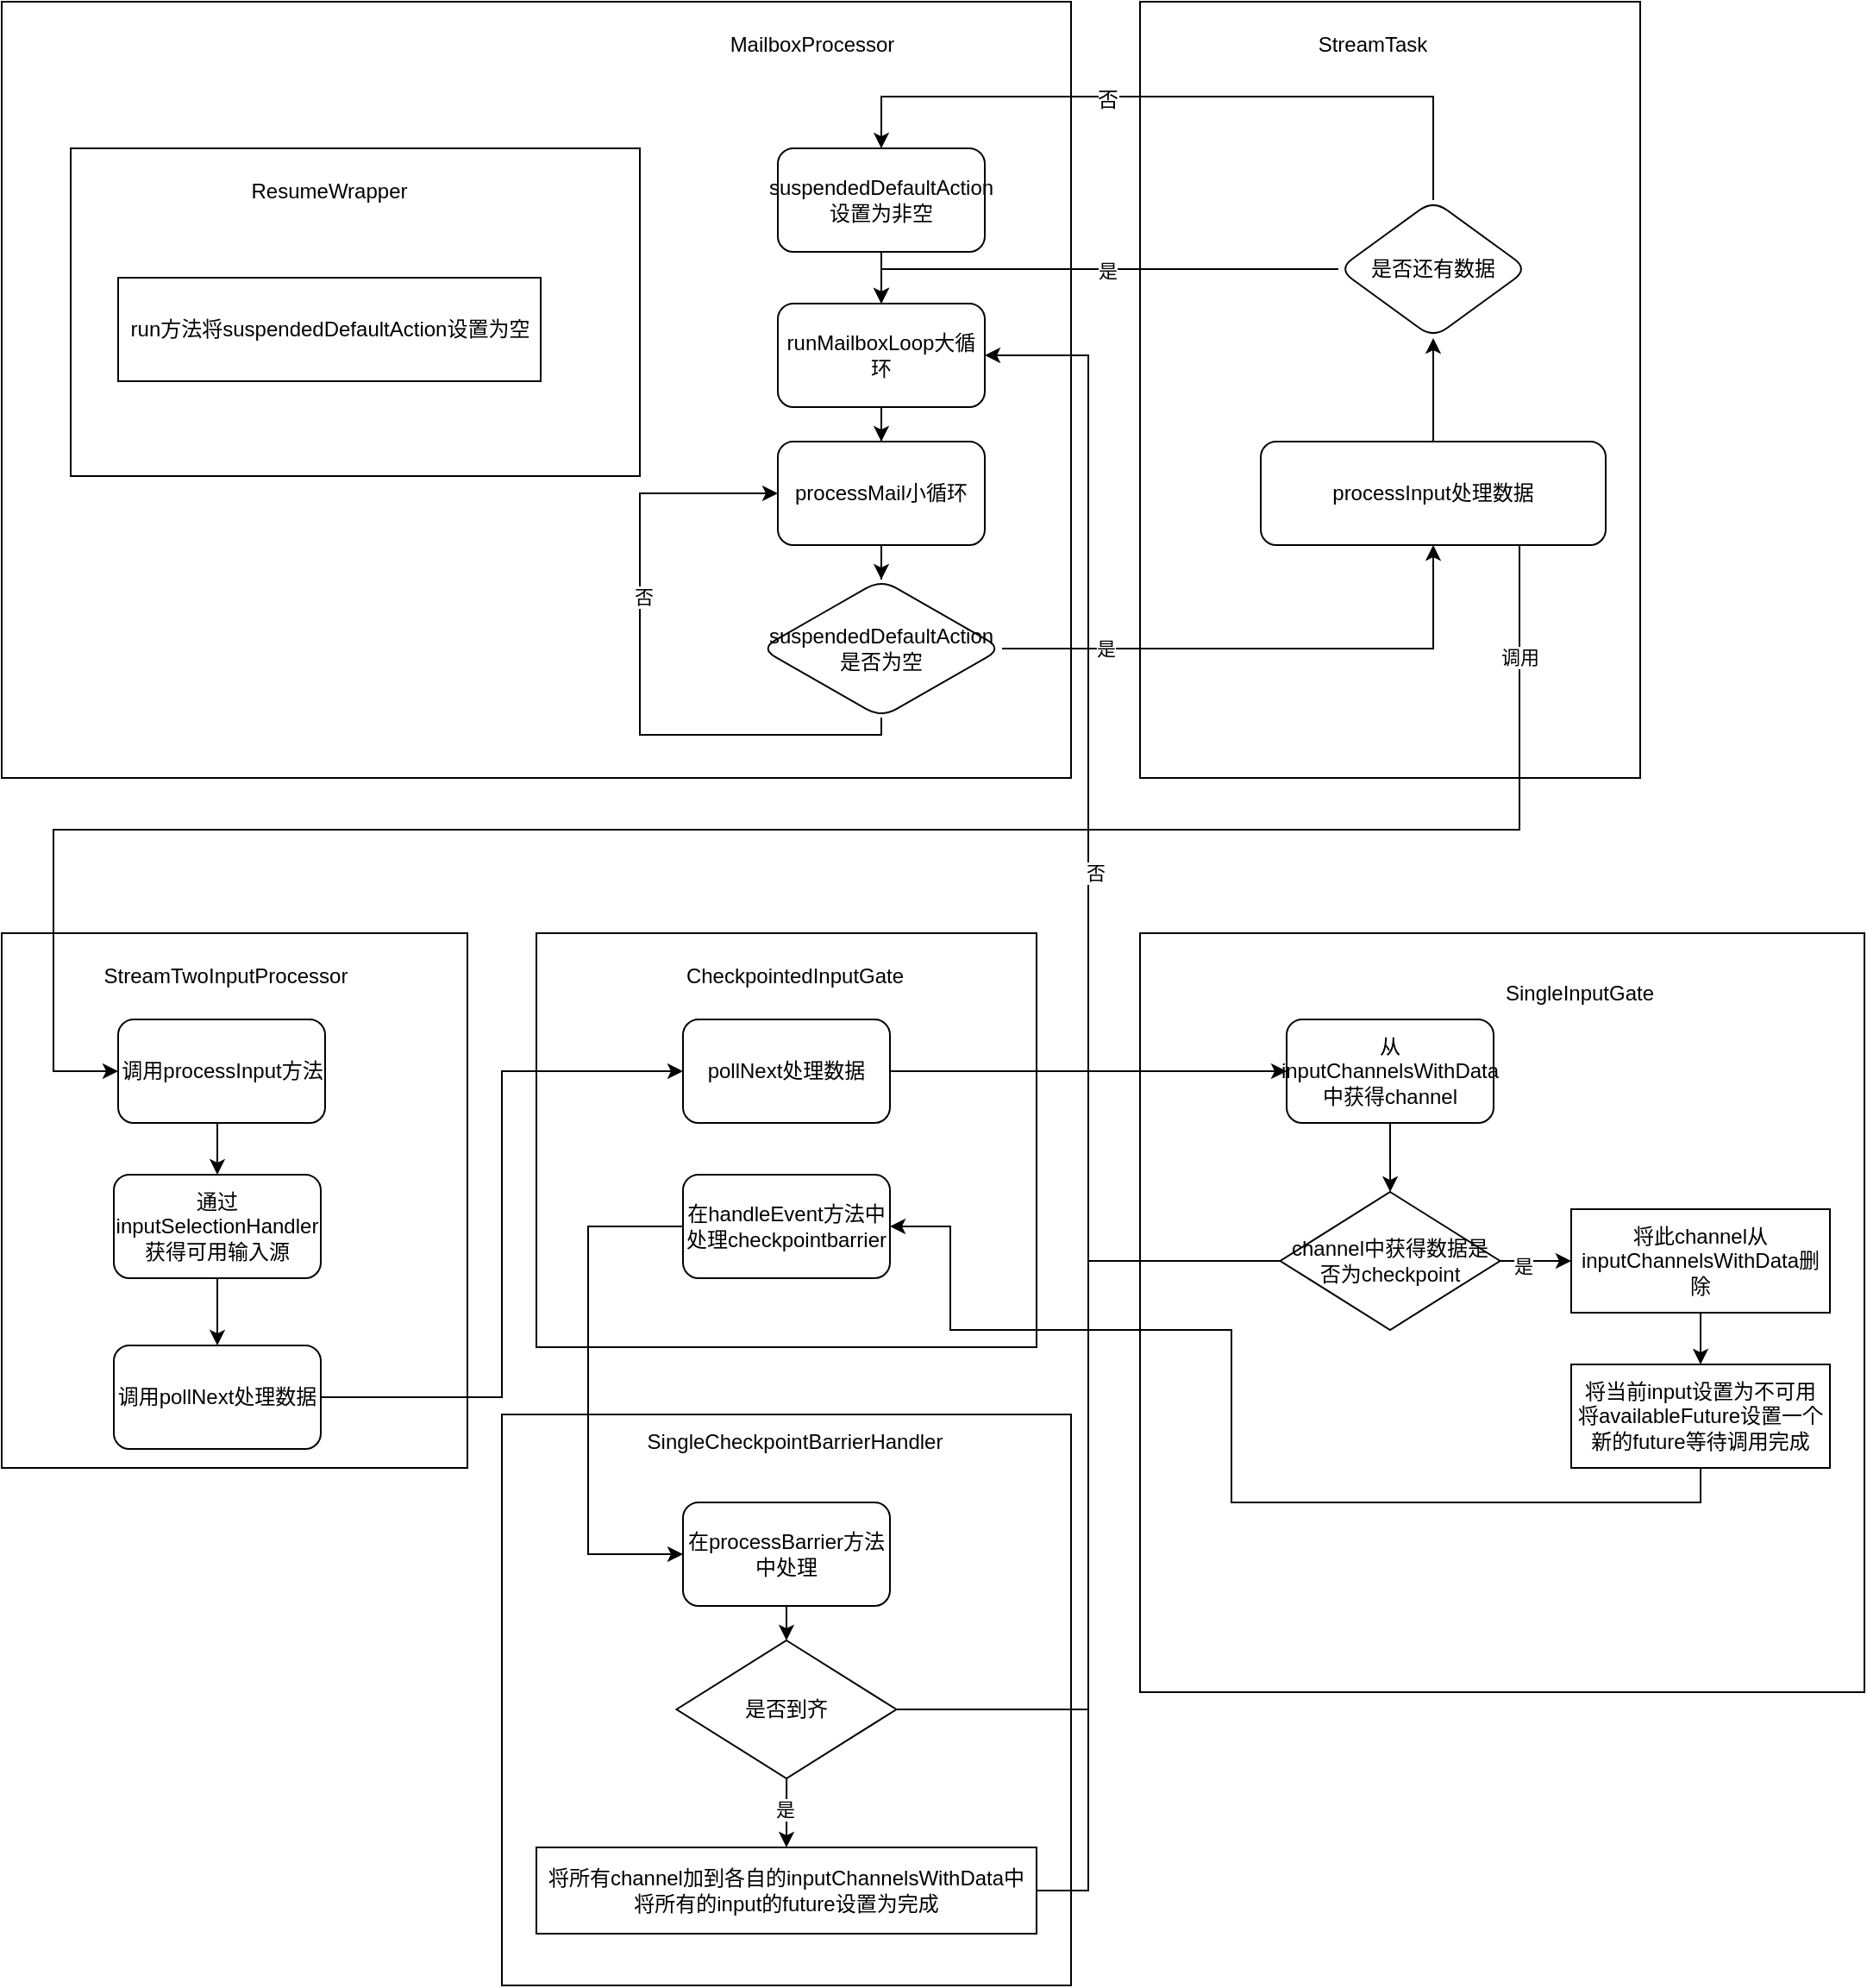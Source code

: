 <mxfile version="21.6.8" type="github">
  <diagram name="第 1 页" id="vXs4aYnu55Jb8QoqiG_9">
    <mxGraphModel dx="3267" dy="1315" grid="1" gridSize="10" guides="1" tooltips="1" connect="1" arrows="1" fold="1" page="1" pageScale="1" pageWidth="827" pageHeight="1169" math="0" shadow="0">
      <root>
        <mxCell id="0" />
        <mxCell id="1" parent="0" />
        <mxCell id="Q5ZOrAl08XUM3y3jwKEK-59" value="" style="rounded=0;whiteSpace=wrap;html=1;" parent="1" vertex="1">
          <mxGeometry x="50" y="929" width="330" height="331" as="geometry" />
        </mxCell>
        <mxCell id="D72yHyc-nXB8rAY_AbcA-20" style="edgeStyle=orthogonalEdgeStyle;rounded=0;orthogonalLoop=1;jettySize=auto;html=1;exitX=1;exitY=0.5;exitDx=0;exitDy=0;entryX=1;entryY=0.5;entryDx=0;entryDy=0;" edge="1" parent="1" source="Q5ZOrAl08XUM3y3jwKEK-71" target="X_uf3_bANwVZ6O4T1dIx-1">
          <mxGeometry relative="1" as="geometry">
            <Array as="points">
              <mxPoint x="390" y="1205" />
              <mxPoint x="390" y="315" />
            </Array>
          </mxGeometry>
        </mxCell>
        <mxCell id="D72yHyc-nXB8rAY_AbcA-13" style="edgeStyle=orthogonalEdgeStyle;rounded=0;orthogonalLoop=1;jettySize=auto;html=1;exitX=1;exitY=0.5;exitDx=0;exitDy=0;entryX=1;entryY=0.5;entryDx=0;entryDy=0;" edge="1" parent="1" source="Q5ZOrAl08XUM3y3jwKEK-64" target="X_uf3_bANwVZ6O4T1dIx-1">
          <mxGeometry relative="1" as="geometry">
            <mxPoint x="390" y="840" as="targetPoint" />
            <Array as="points">
              <mxPoint x="390" y="1100" />
              <mxPoint x="390" y="315" />
            </Array>
          </mxGeometry>
        </mxCell>
        <mxCell id="Q5ZOrAl08XUM3y3jwKEK-26" value="" style="rounded=0;whiteSpace=wrap;html=1;" parent="1" vertex="1">
          <mxGeometry x="-240" y="650" width="270" height="310" as="geometry" />
        </mxCell>
        <mxCell id="Q5ZOrAl08XUM3y3jwKEK-19" value="" style="rounded=0;whiteSpace=wrap;html=1;" parent="1" vertex="1">
          <mxGeometry x="-240" y="110" width="620" height="450" as="geometry" />
        </mxCell>
        <mxCell id="Q5ZOrAl08XUM3y3jwKEK-75" value="" style="rounded=0;whiteSpace=wrap;html=1;" parent="1" vertex="1">
          <mxGeometry x="-200" y="195" width="330" height="190" as="geometry" />
        </mxCell>
        <mxCell id="Q5ZOrAl08XUM3y3jwKEK-48" value="" style="rounded=0;whiteSpace=wrap;html=1;" parent="1" vertex="1">
          <mxGeometry x="70" y="650" width="290" height="240" as="geometry" />
        </mxCell>
        <mxCell id="Q5ZOrAl08XUM3y3jwKEK-21" value="" style="rounded=0;whiteSpace=wrap;html=1;" parent="1" vertex="1">
          <mxGeometry x="420" y="110" width="290" height="450" as="geometry" />
        </mxCell>
        <mxCell id="Q5ZOrAl08XUM3y3jwKEK-18" value="" style="edgeStyle=orthogonalEdgeStyle;rounded=0;orthogonalLoop=1;jettySize=auto;html=1;" parent="1" source="X_uf3_bANwVZ6O4T1dIx-1" target="Q5ZOrAl08XUM3y3jwKEK-1" edge="1">
          <mxGeometry relative="1" as="geometry" />
        </mxCell>
        <mxCell id="X_uf3_bANwVZ6O4T1dIx-1" value="runMailboxLoop大循环" style="rounded=1;whiteSpace=wrap;html=1;" parent="1" vertex="1">
          <mxGeometry x="210" y="285" width="120" height="60" as="geometry" />
        </mxCell>
        <mxCell id="Q5ZOrAl08XUM3y3jwKEK-4" value="" style="edgeStyle=orthogonalEdgeStyle;rounded=0;orthogonalLoop=1;jettySize=auto;html=1;" parent="1" source="Q5ZOrAl08XUM3y3jwKEK-1" target="Q5ZOrAl08XUM3y3jwKEK-3" edge="1">
          <mxGeometry relative="1" as="geometry" />
        </mxCell>
        <mxCell id="Q5ZOrAl08XUM3y3jwKEK-1" value="processMail小循环" style="rounded=1;whiteSpace=wrap;html=1;" parent="1" vertex="1">
          <mxGeometry x="210" y="365" width="120" height="60" as="geometry" />
        </mxCell>
        <mxCell id="Q5ZOrAl08XUM3y3jwKEK-10" value="" style="edgeStyle=orthogonalEdgeStyle;rounded=0;orthogonalLoop=1;jettySize=auto;html=1;" parent="1" source="Q5ZOrAl08XUM3y3jwKEK-2" target="Q5ZOrAl08XUM3y3jwKEK-9" edge="1">
          <mxGeometry relative="1" as="geometry" />
        </mxCell>
        <mxCell id="D72yHyc-nXB8rAY_AbcA-5" style="edgeStyle=orthogonalEdgeStyle;rounded=0;orthogonalLoop=1;jettySize=auto;html=1;exitX=0.75;exitY=1;exitDx=0;exitDy=0;" edge="1" parent="1" source="Q5ZOrAl08XUM3y3jwKEK-2" target="D72yHyc-nXB8rAY_AbcA-3">
          <mxGeometry relative="1" as="geometry">
            <Array as="points">
              <mxPoint x="640" y="590" />
              <mxPoint x="-210" y="590" />
              <mxPoint x="-210" y="730" />
            </Array>
          </mxGeometry>
        </mxCell>
        <mxCell id="D72yHyc-nXB8rAY_AbcA-7" value="调用" style="edgeLabel;html=1;align=center;verticalAlign=middle;resizable=0;points=[];" vertex="1" connectable="0" parent="D72yHyc-nXB8rAY_AbcA-5">
          <mxGeometry x="-0.191" y="1" relative="1" as="geometry">
            <mxPoint x="317" y="-101" as="offset" />
          </mxGeometry>
        </mxCell>
        <UserObject label="processInput处理数据" id="Q5ZOrAl08XUM3y3jwKEK-2">
          <mxCell style="rounded=1;whiteSpace=wrap;html=1;" parent="1" vertex="1">
            <mxGeometry x="490" y="365" width="200" height="60" as="geometry" />
          </mxCell>
        </UserObject>
        <mxCell id="Q5ZOrAl08XUM3y3jwKEK-5" style="edgeStyle=orthogonalEdgeStyle;rounded=0;orthogonalLoop=1;jettySize=auto;html=1;entryX=0.5;entryY=1;entryDx=0;entryDy=0;" parent="1" source="Q5ZOrAl08XUM3y3jwKEK-3" target="Q5ZOrAl08XUM3y3jwKEK-2" edge="1">
          <mxGeometry relative="1" as="geometry" />
        </mxCell>
        <mxCell id="Q5ZOrAl08XUM3y3jwKEK-6" value="是" style="edgeLabel;html=1;align=center;verticalAlign=middle;resizable=0;points=[];" parent="Q5ZOrAl08XUM3y3jwKEK-5" vertex="1" connectable="0">
          <mxGeometry x="-0.254" y="-3" relative="1" as="geometry">
            <mxPoint x="-56" y="-3" as="offset" />
          </mxGeometry>
        </mxCell>
        <mxCell id="Q5ZOrAl08XUM3y3jwKEK-7" style="edgeStyle=orthogonalEdgeStyle;rounded=0;orthogonalLoop=1;jettySize=auto;html=1;exitX=0.5;exitY=1;exitDx=0;exitDy=0;entryX=0;entryY=0.5;entryDx=0;entryDy=0;" parent="1" source="Q5ZOrAl08XUM3y3jwKEK-3" target="Q5ZOrAl08XUM3y3jwKEK-1" edge="1">
          <mxGeometry relative="1" as="geometry">
            <Array as="points">
              <mxPoint x="270" y="535" />
              <mxPoint x="130" y="535" />
              <mxPoint x="130" y="395" />
            </Array>
          </mxGeometry>
        </mxCell>
        <mxCell id="Q5ZOrAl08XUM3y3jwKEK-8" value="否" style="edgeLabel;html=1;align=center;verticalAlign=middle;resizable=0;points=[];" parent="Q5ZOrAl08XUM3y3jwKEK-7" vertex="1" connectable="0">
          <mxGeometry x="0.246" y="-2" relative="1" as="geometry">
            <mxPoint as="offset" />
          </mxGeometry>
        </mxCell>
        <mxCell id="Q5ZOrAl08XUM3y3jwKEK-3" value="suspendedDefaultAction是否为空" style="rhombus;whiteSpace=wrap;html=1;rounded=1;" parent="1" vertex="1">
          <mxGeometry x="200" y="445" width="140" height="80" as="geometry" />
        </mxCell>
        <mxCell id="Q5ZOrAl08XUM3y3jwKEK-12" value="" style="edgeStyle=orthogonalEdgeStyle;rounded=0;orthogonalLoop=1;jettySize=auto;html=1;entryX=0.5;entryY=0;entryDx=0;entryDy=0;" parent="1" source="Q5ZOrAl08XUM3y3jwKEK-9" target="X_uf3_bANwVZ6O4T1dIx-1" edge="1">
          <mxGeometry relative="1" as="geometry">
            <mxPoint x="590" y="155" as="targetPoint" />
          </mxGeometry>
        </mxCell>
        <mxCell id="Q5ZOrAl08XUM3y3jwKEK-13" value="是" style="edgeLabel;html=1;align=center;verticalAlign=middle;resizable=0;points=[];" parent="Q5ZOrAl08XUM3y3jwKEK-12" vertex="1" connectable="0">
          <mxGeometry x="-0.057" y="1" relative="1" as="geometry">
            <mxPoint as="offset" />
          </mxGeometry>
        </mxCell>
        <mxCell id="Q5ZOrAl08XUM3y3jwKEK-15" value="" style="edgeStyle=orthogonalEdgeStyle;rounded=0;orthogonalLoop=1;jettySize=auto;html=1;" parent="1" source="Q5ZOrAl08XUM3y3jwKEK-9" target="Q5ZOrAl08XUM3y3jwKEK-14" edge="1">
          <mxGeometry relative="1" as="geometry">
            <Array as="points">
              <mxPoint x="590" y="165" />
              <mxPoint x="270" y="165" />
            </Array>
          </mxGeometry>
        </mxCell>
        <mxCell id="Q5ZOrAl08XUM3y3jwKEK-25" value="否" style="edgeLabel;html=1;align=center;verticalAlign=middle;resizable=0;points=[];fontSize=12;" parent="Q5ZOrAl08XUM3y3jwKEK-15" vertex="1" connectable="0">
          <mxGeometry x="-0.028" y="2" relative="1" as="geometry">
            <mxPoint x="-50" as="offset" />
          </mxGeometry>
        </mxCell>
        <mxCell id="Q5ZOrAl08XUM3y3jwKEK-9" value="是否还有数据" style="rhombus;whiteSpace=wrap;html=1;rounded=1;" parent="1" vertex="1">
          <mxGeometry x="535" y="225" width="110" height="80" as="geometry" />
        </mxCell>
        <mxCell id="Q5ZOrAl08XUM3y3jwKEK-17" value="" style="edgeStyle=orthogonalEdgeStyle;rounded=0;orthogonalLoop=1;jettySize=auto;html=1;" parent="1" source="Q5ZOrAl08XUM3y3jwKEK-14" target="X_uf3_bANwVZ6O4T1dIx-1" edge="1">
          <mxGeometry relative="1" as="geometry" />
        </mxCell>
        <mxCell id="Q5ZOrAl08XUM3y3jwKEK-14" value="suspendedDefaultAction设置为非空" style="whiteSpace=wrap;html=1;rounded=1;" parent="1" vertex="1">
          <mxGeometry x="210" y="195" width="120" height="60" as="geometry" />
        </mxCell>
        <mxCell id="Q5ZOrAl08XUM3y3jwKEK-20" value="MailboxProcessor" style="text;html=1;strokeColor=none;fillColor=none;align=center;verticalAlign=middle;whiteSpace=wrap;rounded=0;" parent="1" vertex="1">
          <mxGeometry x="200" y="120" width="60" height="30" as="geometry" />
        </mxCell>
        <mxCell id="Q5ZOrAl08XUM3y3jwKEK-24" value="StreamTask" style="text;html=1;strokeColor=none;fillColor=none;align=center;verticalAlign=middle;whiteSpace=wrap;rounded=0;" parent="1" vertex="1">
          <mxGeometry x="525" y="120" width="60" height="30" as="geometry" />
        </mxCell>
        <mxCell id="Q5ZOrAl08XUM3y3jwKEK-58" style="edgeStyle=orthogonalEdgeStyle;rounded=0;orthogonalLoop=1;jettySize=auto;html=1;exitX=0.5;exitY=1;exitDx=0;exitDy=0;" parent="1" source="Q5ZOrAl08XUM3y3jwKEK-27" target="Q5ZOrAl08XUM3y3jwKEK-51" edge="1">
          <mxGeometry relative="1" as="geometry" />
        </mxCell>
        <mxCell id="Q5ZOrAl08XUM3y3jwKEK-27" value="通过inputSelectionHandler获得可用输入源" style="rounded=1;whiteSpace=wrap;html=1;" parent="1" vertex="1">
          <mxGeometry x="-175" y="790" width="120" height="60" as="geometry" />
        </mxCell>
        <mxCell id="Q5ZOrAl08XUM3y3jwKEK-28" value="StreamTwoInputProcessor" style="text;html=1;strokeColor=none;fillColor=#FFFFFF;align=center;verticalAlign=middle;whiteSpace=wrap;rounded=0;" parent="1" vertex="1">
          <mxGeometry x="-140" y="660" width="60" height="30" as="geometry" />
        </mxCell>
        <mxCell id="Q5ZOrAl08XUM3y3jwKEK-34" value="" style="rounded=0;whiteSpace=wrap;html=1;" parent="1" vertex="1">
          <mxGeometry x="420" y="650" width="420" height="440" as="geometry" />
        </mxCell>
        <mxCell id="Q5ZOrAl08XUM3y3jwKEK-41" style="edgeStyle=orthogonalEdgeStyle;rounded=0;orthogonalLoop=1;jettySize=auto;html=1;exitX=0.5;exitY=1;exitDx=0;exitDy=0;" parent="1" source="Q5ZOrAl08XUM3y3jwKEK-35" target="Q5ZOrAl08XUM3y3jwKEK-42" edge="1">
          <mxGeometry relative="1" as="geometry">
            <mxPoint x="565" y="810" as="targetPoint" />
          </mxGeometry>
        </mxCell>
        <mxCell id="Q5ZOrAl08XUM3y3jwKEK-35" value="从inputChannelsWithData中获得channel" style="rounded=1;whiteSpace=wrap;html=1;" parent="1" vertex="1">
          <mxGeometry x="505" y="700" width="120" height="60" as="geometry" />
        </mxCell>
        <mxCell id="Q5ZOrAl08XUM3y3jwKEK-36" value="SingleInputGate" style="text;html=1;strokeColor=none;fillColor=#FFFFFF;align=center;verticalAlign=middle;whiteSpace=wrap;rounded=0;" parent="1" vertex="1">
          <mxGeometry x="645" y="670" width="60" height="30" as="geometry" />
        </mxCell>
        <mxCell id="Q5ZOrAl08XUM3y3jwKEK-44" value="" style="edgeStyle=orthogonalEdgeStyle;rounded=0;orthogonalLoop=1;jettySize=auto;html=1;" parent="1" source="Q5ZOrAl08XUM3y3jwKEK-42" target="Q5ZOrAl08XUM3y3jwKEK-43" edge="1">
          <mxGeometry relative="1" as="geometry" />
        </mxCell>
        <mxCell id="Q5ZOrAl08XUM3y3jwKEK-45" value="是" style="edgeLabel;html=1;align=center;verticalAlign=middle;resizable=0;points=[];" parent="Q5ZOrAl08XUM3y3jwKEK-44" vertex="1" connectable="0">
          <mxGeometry x="-0.38" y="-3" relative="1" as="geometry">
            <mxPoint as="offset" />
          </mxGeometry>
        </mxCell>
        <mxCell id="D72yHyc-nXB8rAY_AbcA-1" style="edgeStyle=orthogonalEdgeStyle;rounded=0;orthogonalLoop=1;jettySize=auto;html=1;entryX=1;entryY=0.5;entryDx=0;entryDy=0;" edge="1" parent="1" source="Q5ZOrAl08XUM3y3jwKEK-42" target="X_uf3_bANwVZ6O4T1dIx-1">
          <mxGeometry relative="1" as="geometry">
            <Array as="points">
              <mxPoint x="390" y="840" />
              <mxPoint x="390" y="315" />
            </Array>
          </mxGeometry>
        </mxCell>
        <mxCell id="D72yHyc-nXB8rAY_AbcA-2" value="否" style="edgeLabel;html=1;align=center;verticalAlign=middle;resizable=0;points=[];" vertex="1" connectable="0" parent="D72yHyc-nXB8rAY_AbcA-1">
          <mxGeometry x="-0.033" y="-4" relative="1" as="geometry">
            <mxPoint as="offset" />
          </mxGeometry>
        </mxCell>
        <mxCell id="Q5ZOrAl08XUM3y3jwKEK-42" value="channel中获得数据是否为checkpoint" style="rhombus;whiteSpace=wrap;html=1;" parent="1" vertex="1">
          <mxGeometry x="501.25" y="800" width="127.5" height="80" as="geometry" />
        </mxCell>
        <mxCell id="Q5ZOrAl08XUM3y3jwKEK-47" value="" style="edgeStyle=orthogonalEdgeStyle;rounded=0;orthogonalLoop=1;jettySize=auto;html=1;" parent="1" source="Q5ZOrAl08XUM3y3jwKEK-43" target="Q5ZOrAl08XUM3y3jwKEK-46" edge="1">
          <mxGeometry relative="1" as="geometry" />
        </mxCell>
        <mxCell id="Q5ZOrAl08XUM3y3jwKEK-43" value="将此channel从inputChannelsWithData删除" style="whiteSpace=wrap;html=1;" parent="1" vertex="1">
          <mxGeometry x="670" y="810" width="150" height="60" as="geometry" />
        </mxCell>
        <mxCell id="Q5ZOrAl08XUM3y3jwKEK-57" style="edgeStyle=orthogonalEdgeStyle;rounded=0;orthogonalLoop=1;jettySize=auto;html=1;exitX=0.5;exitY=1;exitDx=0;exitDy=0;entryX=1;entryY=0.5;entryDx=0;entryDy=0;" parent="1" source="Q5ZOrAl08XUM3y3jwKEK-46" target="Q5ZOrAl08XUM3y3jwKEK-54" edge="1">
          <mxGeometry relative="1" as="geometry">
            <Array as="points">
              <mxPoint x="745" y="980" />
              <mxPoint x="473" y="980" />
              <mxPoint x="473" y="880" />
              <mxPoint x="310" y="880" />
              <mxPoint x="310" y="820" />
            </Array>
          </mxGeometry>
        </mxCell>
        <mxCell id="Q5ZOrAl08XUM3y3jwKEK-46" value="将当前input设置为不可用&lt;br&gt;将availableFuture设置一个新的future等待调用完成" style="whiteSpace=wrap;html=1;" parent="1" vertex="1">
          <mxGeometry x="670" y="900" width="150" height="60" as="geometry" />
        </mxCell>
        <mxCell id="Q5ZOrAl08XUM3y3jwKEK-53" style="edgeStyle=orthogonalEdgeStyle;rounded=0;orthogonalLoop=1;jettySize=auto;html=1;exitX=1;exitY=0.5;exitDx=0;exitDy=0;entryX=0;entryY=0.5;entryDx=0;entryDy=0;" parent="1" source="Q5ZOrAl08XUM3y3jwKEK-49" target="Q5ZOrAl08XUM3y3jwKEK-35" edge="1">
          <mxGeometry relative="1" as="geometry" />
        </mxCell>
        <mxCell id="Q5ZOrAl08XUM3y3jwKEK-49" value="pollNext处理数据" style="rounded=1;whiteSpace=wrap;html=1;" parent="1" vertex="1">
          <mxGeometry x="155" y="700" width="120" height="60" as="geometry" />
        </mxCell>
        <mxCell id="Q5ZOrAl08XUM3y3jwKEK-50" value="CheckpointedInputGate" style="text;html=1;strokeColor=none;fillColor=#FFFFFF;align=center;verticalAlign=middle;whiteSpace=wrap;rounded=0;" parent="1" vertex="1">
          <mxGeometry x="190" y="660" width="60" height="30" as="geometry" />
        </mxCell>
        <mxCell id="Q5ZOrAl08XUM3y3jwKEK-52" style="edgeStyle=orthogonalEdgeStyle;rounded=0;orthogonalLoop=1;jettySize=auto;html=1;exitX=1;exitY=0.5;exitDx=0;exitDy=0;entryX=0;entryY=0.5;entryDx=0;entryDy=0;" parent="1" source="Q5ZOrAl08XUM3y3jwKEK-51" target="Q5ZOrAl08XUM3y3jwKEK-49" edge="1">
          <mxGeometry relative="1" as="geometry" />
        </mxCell>
        <mxCell id="Q5ZOrAl08XUM3y3jwKEK-51" value="调用pollNext&lt;span style=&quot;background-color: initial;&quot;&gt;处理数据&lt;/span&gt;" style="rounded=1;whiteSpace=wrap;html=1;" parent="1" vertex="1">
          <mxGeometry x="-175" y="889" width="120" height="60" as="geometry" />
        </mxCell>
        <mxCell id="Q5ZOrAl08XUM3y3jwKEK-66" style="edgeStyle=orthogonalEdgeStyle;rounded=0;orthogonalLoop=1;jettySize=auto;html=1;exitX=0;exitY=0.5;exitDx=0;exitDy=0;entryX=0;entryY=0.5;entryDx=0;entryDy=0;" parent="1" source="Q5ZOrAl08XUM3y3jwKEK-54" target="Q5ZOrAl08XUM3y3jwKEK-61" edge="1">
          <mxGeometry relative="1" as="geometry">
            <Array as="points">
              <mxPoint x="100" y="820" />
              <mxPoint x="100" y="1010" />
            </Array>
          </mxGeometry>
        </mxCell>
        <mxCell id="Q5ZOrAl08XUM3y3jwKEK-54" value="在handleEvent方法中处理checkpointbarrier" style="rounded=1;whiteSpace=wrap;html=1;" parent="1" vertex="1">
          <mxGeometry x="155" y="790" width="120" height="60" as="geometry" />
        </mxCell>
        <mxCell id="Q5ZOrAl08XUM3y3jwKEK-70" style="edgeStyle=orthogonalEdgeStyle;rounded=0;orthogonalLoop=1;jettySize=auto;html=1;exitX=0.5;exitY=1;exitDx=0;exitDy=0;entryX=0.5;entryY=0;entryDx=0;entryDy=0;" parent="1" source="Q5ZOrAl08XUM3y3jwKEK-61" target="Q5ZOrAl08XUM3y3jwKEK-64" edge="1">
          <mxGeometry relative="1" as="geometry" />
        </mxCell>
        <mxCell id="Q5ZOrAl08XUM3y3jwKEK-61" value="在processBarrier方法中处理" style="rounded=1;whiteSpace=wrap;html=1;" parent="1" vertex="1">
          <mxGeometry x="155" y="980" width="120" height="60" as="geometry" />
        </mxCell>
        <mxCell id="Q5ZOrAl08XUM3y3jwKEK-62" value="SingleCheckpointBarrierHandler" style="text;html=1;strokeColor=none;fillColor=#FFFFFF;align=center;verticalAlign=middle;whiteSpace=wrap;rounded=0;" parent="1" vertex="1">
          <mxGeometry x="190" y="930" width="60" height="30" as="geometry" />
        </mxCell>
        <mxCell id="Q5ZOrAl08XUM3y3jwKEK-72" value="" style="edgeStyle=orthogonalEdgeStyle;rounded=0;orthogonalLoop=1;jettySize=auto;html=1;" parent="1" source="Q5ZOrAl08XUM3y3jwKEK-64" target="Q5ZOrAl08XUM3y3jwKEK-71" edge="1">
          <mxGeometry relative="1" as="geometry" />
        </mxCell>
        <mxCell id="D72yHyc-nXB8rAY_AbcA-10" value="是" style="edgeLabel;html=1;align=center;verticalAlign=middle;resizable=0;points=[];" vertex="1" connectable="0" parent="Q5ZOrAl08XUM3y3jwKEK-72">
          <mxGeometry x="-0.134" y="-1" relative="1" as="geometry">
            <mxPoint as="offset" />
          </mxGeometry>
        </mxCell>
        <mxCell id="Q5ZOrAl08XUM3y3jwKEK-64" value="是否到齐" style="rhombus;whiteSpace=wrap;html=1;" parent="1" vertex="1">
          <mxGeometry x="151.25" y="1060" width="127.5" height="80" as="geometry" />
        </mxCell>
        <mxCell id="Q5ZOrAl08XUM3y3jwKEK-71" value="将所有channel加到各自的inputChannelsWithData中&lt;br&gt;将所有的input的future设置为完成" style="whiteSpace=wrap;html=1;" parent="1" vertex="1">
          <mxGeometry x="70" y="1180" width="290" height="50" as="geometry" />
        </mxCell>
        <mxCell id="Q5ZOrAl08XUM3y3jwKEK-76" value="run方法将suspendedDefaultAction设置为空" style="rounded=0;whiteSpace=wrap;html=1;" parent="1" vertex="1">
          <mxGeometry x="-172.5" y="270" width="245" height="60" as="geometry" />
        </mxCell>
        <mxCell id="Q5ZOrAl08XUM3y3jwKEK-77" value="ResumeWrapper" style="text;html=1;strokeColor=none;fillColor=#FFFFFF;align=center;verticalAlign=middle;whiteSpace=wrap;rounded=0;" parent="1" vertex="1">
          <mxGeometry x="-80" y="205" width="60" height="30" as="geometry" />
        </mxCell>
        <mxCell id="D72yHyc-nXB8rAY_AbcA-4" style="edgeStyle=orthogonalEdgeStyle;rounded=0;orthogonalLoop=1;jettySize=auto;html=1;exitX=0.5;exitY=1;exitDx=0;exitDy=0;entryX=0.5;entryY=0;entryDx=0;entryDy=0;" edge="1" parent="1" source="D72yHyc-nXB8rAY_AbcA-3" target="Q5ZOrAl08XUM3y3jwKEK-27">
          <mxGeometry relative="1" as="geometry" />
        </mxCell>
        <mxCell id="D72yHyc-nXB8rAY_AbcA-3" value="调用processInput方法" style="rounded=1;whiteSpace=wrap;html=1;" vertex="1" parent="1">
          <mxGeometry x="-172.5" y="700" width="120" height="60" as="geometry" />
        </mxCell>
      </root>
    </mxGraphModel>
  </diagram>
</mxfile>
